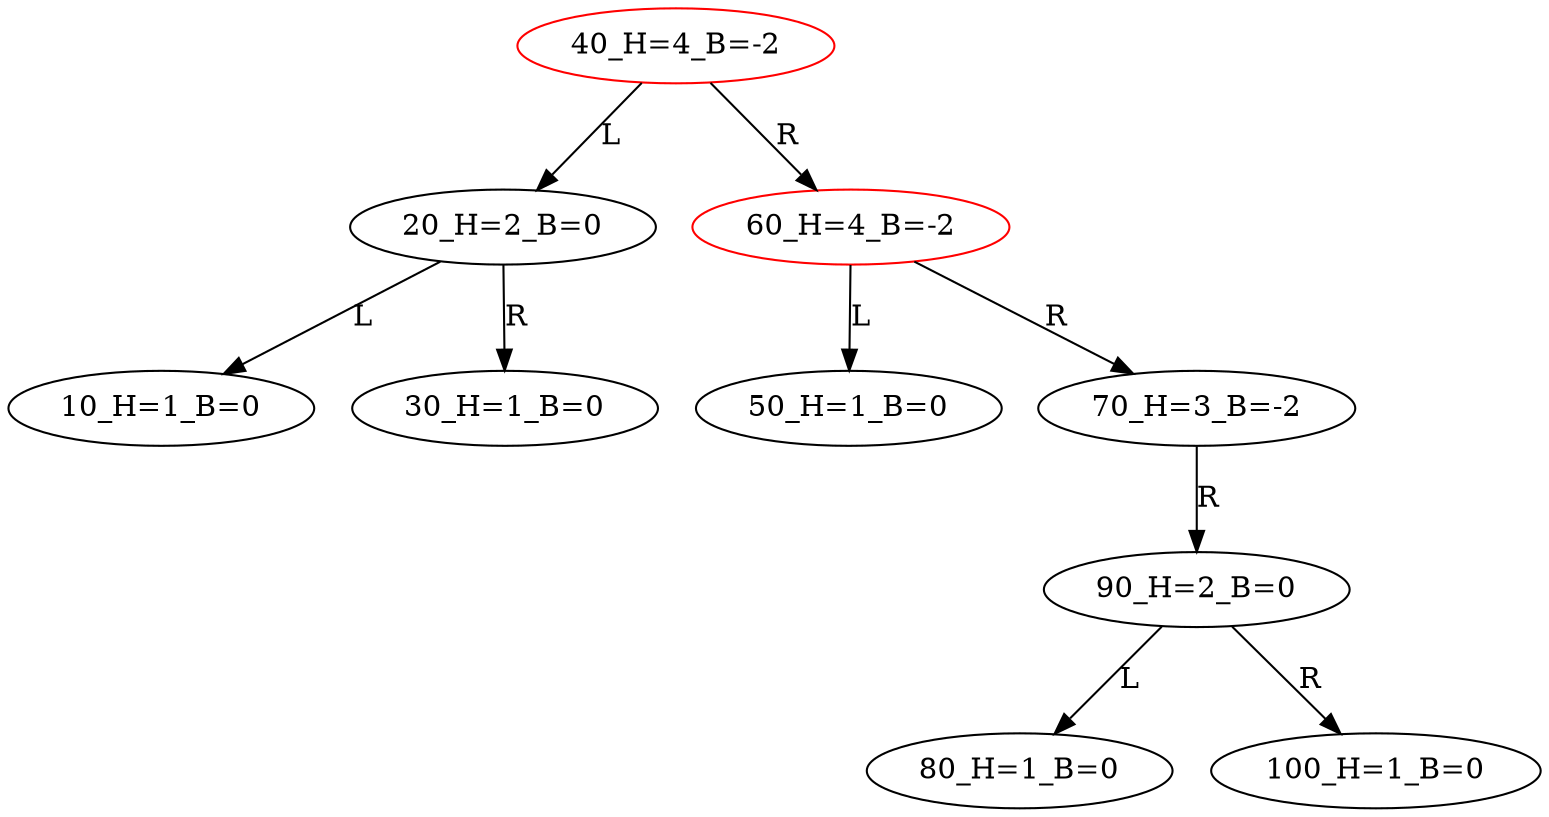 digraph BiTreeBiTreeInsert {
"40_H=4_B=-2" -> {"20_H=2_B=0"} [label="L"]
"40_H=4_B=-2" -> {"60_H=4_B=-2"} [label="R"]
"20_H=2_B=0" -> {"10_H=1_B=0"} [label="L"]
"20_H=2_B=0" -> {"30_H=1_B=0"} [label="R"]
"60_H=4_B=-2" -> {"50_H=1_B=0"} [label="L"]
"60_H=4_B=-2" -> {"70_H=3_B=-2"} [label="R"]
"70_H=3_B=-2" -> {"90_H=2_B=0"} [label="R"]
"90_H=2_B=0" -> {"80_H=1_B=0"} [label="L"]
"90_H=2_B=0" -> {"100_H=1_B=0"} [label="R"]
"40_H=4_B=-2" [color=red]
"20_H=2_B=0"
"10_H=1_B=0"
"30_H=1_B=0"
"60_H=4_B=-2" [color=red]
"50_H=1_B=0"
"70_H=3_B=-2"
"90_H=2_B=0"
"80_H=1_B=0"
"100_H=1_B=0"
}

